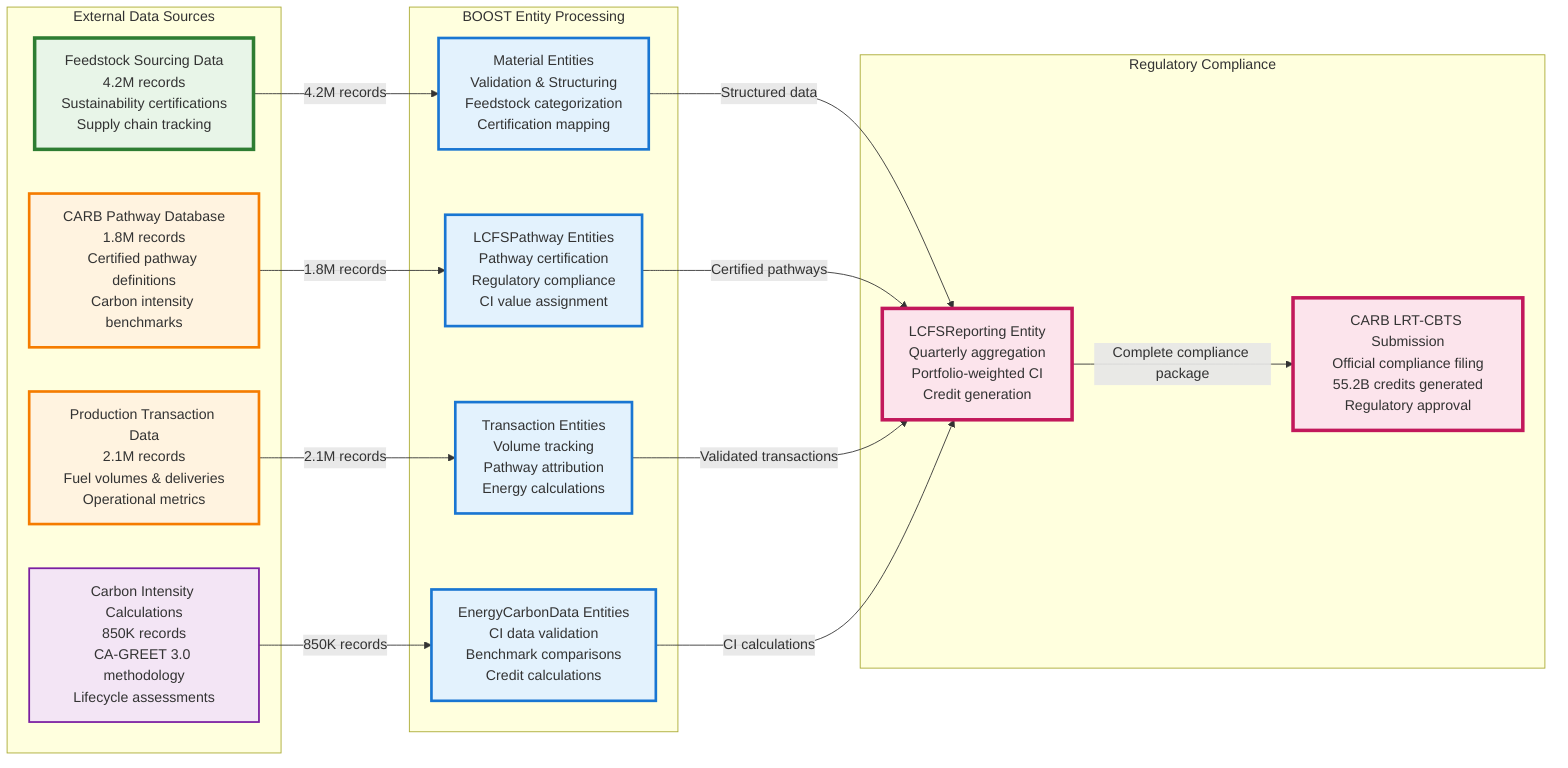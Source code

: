 flowchart LR
    %% LCFS Data Flow Through BOOST Entities
    %% Shows how external data flows through BOOST processing to regulatory compliance
    
    subgraph SOURCES["External Data Sources"]
        FS["Feedstock Sourcing Data<br/>4.2M records<br/>Sustainability certifications<br/>Supply chain tracking"]
        CARB["CARB Pathway Database<br/>1.8M records<br/>Certified pathway definitions<br/>Carbon intensity benchmarks"]
        PROD["Production Transaction Data<br/>2.1M records<br/>Fuel volumes & deliveries<br/>Operational metrics"]
        CI["Carbon Intensity Calculations<br/>850K records<br/>CA-GREET 3.0 methodology<br/>Lifecycle assessments"]
    end
    
    subgraph BOOST["BOOST Entity Processing"]
        MAT["Material Entities<br/>Validation & Structuring<br/>Feedstock categorization<br/>Certification mapping"]
        PATH["LCFSPathway Entities<br/>Pathway certification<br/>Regulatory compliance<br/>CI value assignment"]
        TXN["Transaction Entities<br/>Volume tracking<br/>Pathway attribution<br/>Energy calculations"]
        ECD["EnergyCarbonData Entities<br/>CI data validation<br/>Benchmark comparisons<br/>Credit calculations"]
    end
    
    subgraph OUTPUT["Regulatory Compliance"]
        RPT["LCFSReporting Entity<br/>Quarterly aggregation<br/>Portfolio-weighted CI<br/>Credit generation"]
        CARB_SUB["CARB LRT-CBTS Submission<br/>Official compliance filing<br/>55.2B credits generated<br/>Regulatory approval"]
    end
    
    %% Data flow connections with volume indicators
    FS -->|"4.2M records"| MAT
    CARB -->|"1.8M records"| PATH
    PROD -->|"2.1M records"| TXN
    CI -->|"850K records"| ECD
    
    MAT -->|"Structured data"| RPT
    PATH -->|"Certified pathways"| RPT
    TXN -->|"Validated transactions"| RPT
    ECD -->|"CI calculations"| RPT
    
    RPT -->|"Complete compliance package"| CARB_SUB
    
    %% Styling to show data volume and flow
    classDef sourceHigh fill:#e8f5e8,stroke:#2e7d32,stroke-width:4px
    classDef sourceMed fill:#fff3e0,stroke:#f57c00,stroke-width:3px
    classDef sourceLow fill:#f3e5f5,stroke:#7b1fa2,stroke-width:2px
    classDef processing fill:#e3f2fd,stroke:#1976d2,stroke-width:3px
    classDef output fill:#fce4ec,stroke:#c2185b,stroke-width:4px
    
    class FS sourceHigh
    class PROD,CARB sourceMed
    class CI sourceLow
    class MAT,PATH,TXN,ECD processing
    class RPT,CARB_SUB output